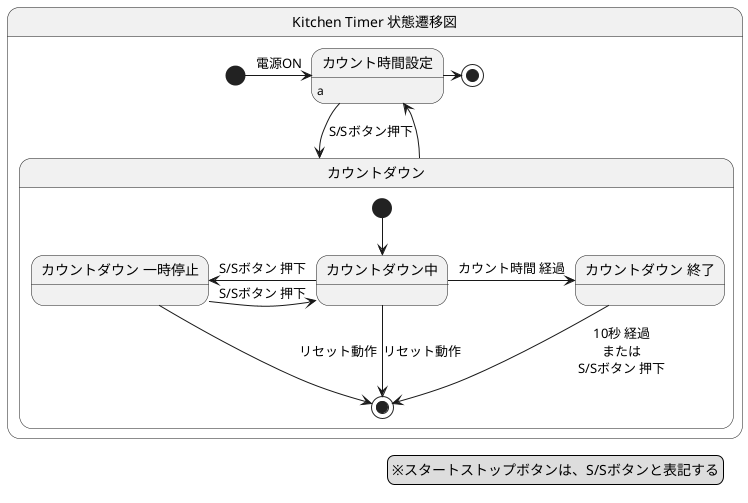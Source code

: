@startuml Kitchen_Timer_State

legend right
※スタートストップボタンは、S/Sボタンと表記する
end legend

state "Kitchen Timer 状態遷移図" as Kitchen_Timer_State{
    state "カウント時間設定" as SettingTime
    SettingTime : a

    [*] -right-> SettingTime : 電源ON

    SettingTime -down-> CountDown : S/Sボタン押下

    state "カウントダウン" as CountDown {
        [*] --> RunningCountDown

        state "カウントダウン中" as RunningCountDown
        RunningCountDown -left-> StopCountDown : S/Sボタン 押下
        RunningCountDown -right-> EndCountDown : カウント時間 経過
        RunningCountDown -down-> [*] : リセット動作

        state "カウントダウン 一時停止" as StopCountDown
        StopCountDown -right-> RunningCountDown : S/Sボタン 押下
        StopCountDown --> [*] : リセット動作

        state "カウントダウン 終了" as EndCountDown
        EndCountDown --> [*] : 10秒 経過\nまたは\nS/Sボタン 押下

    }

    CountDown -up-> SettingTime

    SettingTime -right-> [*]

}


@enduml